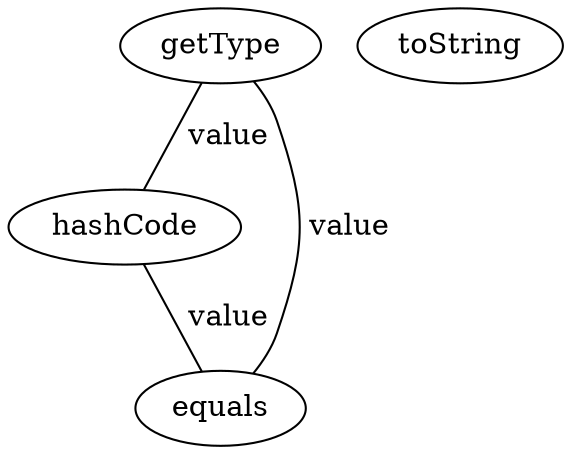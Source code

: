 digraph G {
getType;
hashCode;
equals;
toString;
getType -> hashCode [label=" value", dir=none];
getType -> equals [label=" value", dir=none];
hashCode -> equals [label=" value", dir=none];
}